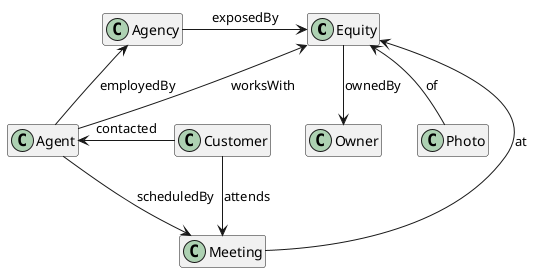 @startuml
hide members
class Equity

Equity --> Owner : ownedBy
Equity <-- Photo: of
Agency -> Equity : exposedBy
Equity <-- Agent : worksWith
Agent -> Agency : employedBy
Agent --> Meeting : scheduledBy
Customer --> Meeting : attends
Meeting --> Equity : at
Agent <- Customer : contacted

@enduml